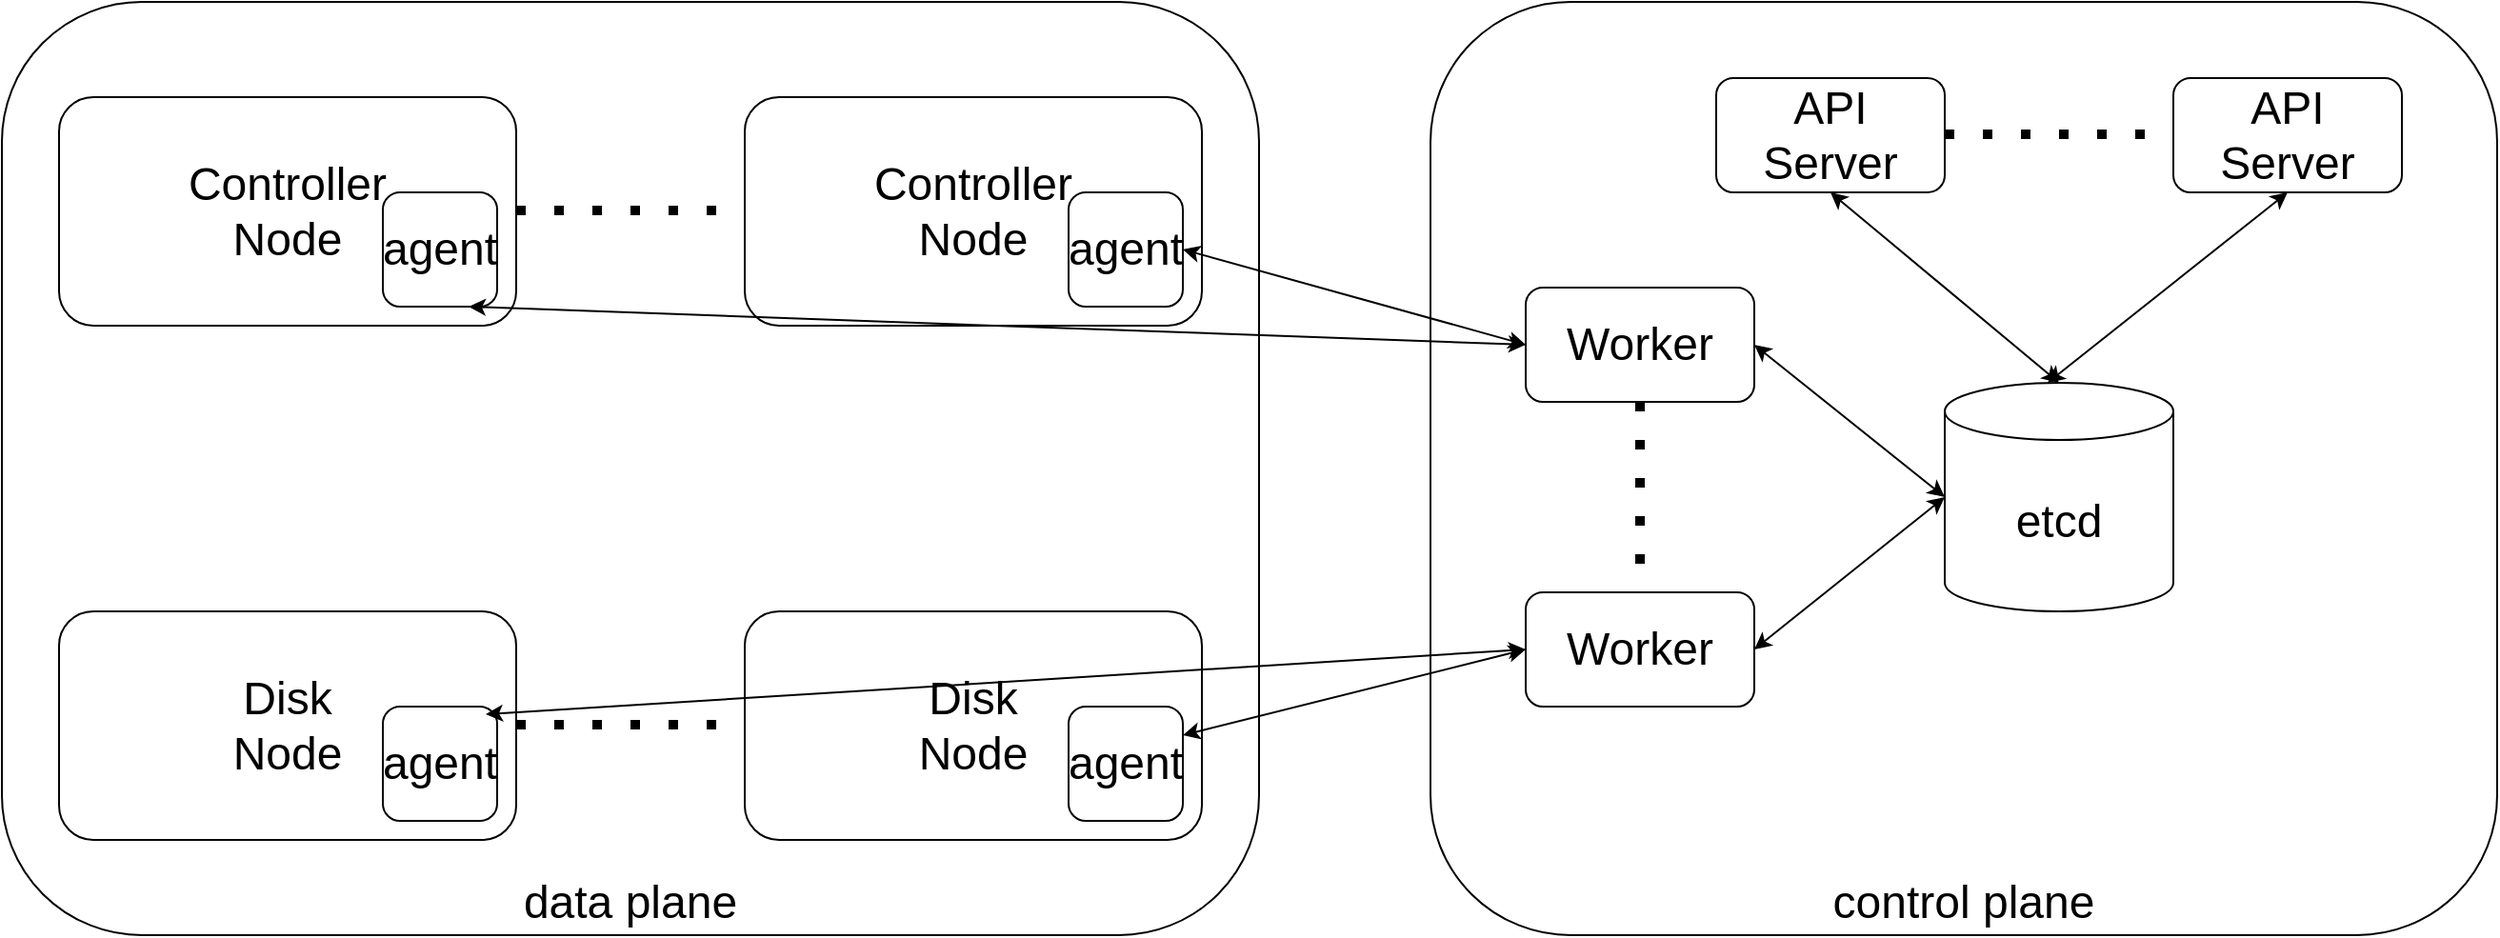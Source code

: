 <mxfile version="24.7.8">
  <diagram name="Page-1" id="okQUsLcCIn6qNMJXYvbM">
    <mxGraphModel dx="5430" dy="1203" grid="1" gridSize="10" guides="1" tooltips="1" connect="1" arrows="1" fold="1" page="1" pageScale="1" pageWidth="850" pageHeight="1100" math="0" shadow="0">
      <root>
        <mxCell id="0" />
        <mxCell id="1" parent="0" />
        <mxCell id="9Exgs-8T_yhyjxwNcJoH-32" value="&lt;font style=&quot;font-size: 24px;&quot;&gt;control plane&lt;/font&gt;" style="rounded=1;whiteSpace=wrap;html=1;verticalAlign=bottom;" vertex="1" parent="1">
          <mxGeometry x="-1360" y="120" width="560" height="490" as="geometry" />
        </mxCell>
        <mxCell id="9Exgs-8T_yhyjxwNcJoH-31" value="&lt;font style=&quot;font-size: 24px;&quot;&gt;data plane&lt;/font&gt;" style="rounded=1;whiteSpace=wrap;html=1;verticalAlign=bottom;" vertex="1" parent="1">
          <mxGeometry x="-2110" y="120" width="660" height="490" as="geometry" />
        </mxCell>
        <mxCell id="W3r3Beb9pAFpKh9yh-J--30" value="" style="endArrow=none;dashed=1;html=1;dashPattern=1 3;strokeWidth=5;rounded=0;exitX=0.5;exitY=1;exitDx=0;exitDy=0;entryX=0.5;entryY=0;entryDx=0;entryDy=0;" parent="1" source="9Exgs-8T_yhyjxwNcJoH-4" target="9Exgs-8T_yhyjxwNcJoH-8" edge="1">
          <mxGeometry width="50" height="50" relative="1" as="geometry">
            <mxPoint x="-1080" y="710" as="sourcePoint" />
            <mxPoint x="-960" y="710" as="targetPoint" />
          </mxGeometry>
        </mxCell>
        <mxCell id="9Exgs-8T_yhyjxwNcJoH-1" value="&lt;span style=&quot;font-size: 24px;&quot;&gt;API&lt;/span&gt;&lt;div&gt;&lt;span style=&quot;font-size: 24px;&quot;&gt;Server&lt;/span&gt;&lt;/div&gt;" style="rounded=1;whiteSpace=wrap;html=1;" vertex="1" parent="1">
          <mxGeometry x="-1210" y="160" width="120" height="60" as="geometry" />
        </mxCell>
        <mxCell id="9Exgs-8T_yhyjxwNcJoH-3" value="&lt;span style=&quot;font-size: 24px;&quot;&gt;API&lt;/span&gt;&lt;div&gt;&lt;span style=&quot;font-size: 24px;&quot;&gt;Server&lt;/span&gt;&lt;/div&gt;" style="rounded=1;whiteSpace=wrap;html=1;" vertex="1" parent="1">
          <mxGeometry x="-970" y="160" width="120" height="60" as="geometry" />
        </mxCell>
        <mxCell id="9Exgs-8T_yhyjxwNcJoH-4" value="&lt;span style=&quot;font-size: 24px;&quot;&gt;Worker&lt;/span&gt;" style="rounded=1;whiteSpace=wrap;html=1;" vertex="1" parent="1">
          <mxGeometry x="-1310" y="270" width="120" height="60" as="geometry" />
        </mxCell>
        <mxCell id="9Exgs-8T_yhyjxwNcJoH-7" value="" style="endArrow=none;dashed=1;html=1;dashPattern=1 3;strokeWidth=5;rounded=0;exitX=1;exitY=0.5;exitDx=0;exitDy=0;entryX=0;entryY=0.5;entryDx=0;entryDy=0;" edge="1" parent="1">
          <mxGeometry width="50" height="50" relative="1" as="geometry">
            <mxPoint x="-1090" y="189.5" as="sourcePoint" />
            <mxPoint x="-970" y="189.5" as="targetPoint" />
          </mxGeometry>
        </mxCell>
        <mxCell id="9Exgs-8T_yhyjxwNcJoH-8" value="&lt;span style=&quot;font-size: 24px;&quot;&gt;Worker&lt;/span&gt;" style="rounded=1;whiteSpace=wrap;html=1;" vertex="1" parent="1">
          <mxGeometry x="-1310" y="430" width="120" height="60" as="geometry" />
        </mxCell>
        <mxCell id="9Exgs-8T_yhyjxwNcJoH-9" value="&lt;font style=&quot;font-size: 24px;&quot;&gt;etcd&lt;/font&gt;" style="shape=cylinder3;whiteSpace=wrap;html=1;boundedLbl=1;backgroundOutline=1;size=15;" vertex="1" parent="1">
          <mxGeometry x="-1090" y="320" width="120" height="120" as="geometry" />
        </mxCell>
        <mxCell id="9Exgs-8T_yhyjxwNcJoH-11" value="" style="endArrow=classic;startArrow=classic;html=1;rounded=0;exitX=0.5;exitY=0;exitDx=0;exitDy=0;exitPerimeter=0;entryX=0.5;entryY=1;entryDx=0;entryDy=0;" edge="1" parent="1" source="9Exgs-8T_yhyjxwNcJoH-9" target="9Exgs-8T_yhyjxwNcJoH-1">
          <mxGeometry width="50" height="50" relative="1" as="geometry">
            <mxPoint x="-880" y="270" as="sourcePoint" />
            <mxPoint x="-830" y="220" as="targetPoint" />
          </mxGeometry>
        </mxCell>
        <mxCell id="9Exgs-8T_yhyjxwNcJoH-12" value="" style="endArrow=classic;startArrow=classic;html=1;rounded=0;exitX=0.45;exitY=0;exitDx=0;exitDy=0;exitPerimeter=0;entryX=0.5;entryY=1;entryDx=0;entryDy=0;" edge="1" parent="1" source="9Exgs-8T_yhyjxwNcJoH-9" target="9Exgs-8T_yhyjxwNcJoH-3">
          <mxGeometry width="50" height="50" relative="1" as="geometry">
            <mxPoint x="-1010" y="250" as="sourcePoint" />
            <mxPoint x="-830" y="220" as="targetPoint" />
          </mxGeometry>
        </mxCell>
        <mxCell id="9Exgs-8T_yhyjxwNcJoH-13" value="" style="endArrow=classic;startArrow=classic;html=1;rounded=0;exitX=1;exitY=0.5;exitDx=0;exitDy=0;entryX=0;entryY=0.5;entryDx=0;entryDy=0;entryPerimeter=0;" edge="1" parent="1" source="9Exgs-8T_yhyjxwNcJoH-8" target="9Exgs-8T_yhyjxwNcJoH-9">
          <mxGeometry width="50" height="50" relative="1" as="geometry">
            <mxPoint x="-880" y="270" as="sourcePoint" />
            <mxPoint x="-830" y="220" as="targetPoint" />
          </mxGeometry>
        </mxCell>
        <mxCell id="9Exgs-8T_yhyjxwNcJoH-17" value="" style="group" vertex="1" connectable="0" parent="1">
          <mxGeometry x="-1720" y="170" width="240" height="120" as="geometry" />
        </mxCell>
        <mxCell id="9Exgs-8T_yhyjxwNcJoH-5" value="&lt;font style=&quot;font-size: 24px;&quot;&gt;Controller&lt;br&gt;Node&lt;/font&gt;" style="rounded=1;whiteSpace=wrap;html=1;" vertex="1" parent="9Exgs-8T_yhyjxwNcJoH-17">
          <mxGeometry width="240" height="120" as="geometry" />
        </mxCell>
        <mxCell id="9Exgs-8T_yhyjxwNcJoH-15" value="&lt;font style=&quot;font-size: 24px;&quot;&gt;agent&lt;/font&gt;" style="rounded=1;whiteSpace=wrap;html=1;" vertex="1" parent="9Exgs-8T_yhyjxwNcJoH-17">
          <mxGeometry x="170" y="50" width="60" height="60" as="geometry" />
        </mxCell>
        <mxCell id="9Exgs-8T_yhyjxwNcJoH-18" value="" style="group" vertex="1" connectable="0" parent="1">
          <mxGeometry x="-1720" y="440" width="240" height="120" as="geometry" />
        </mxCell>
        <mxCell id="9Exgs-8T_yhyjxwNcJoH-6" value="&lt;font style=&quot;font-size: 24px;&quot;&gt;Disk&lt;br&gt;Node&lt;/font&gt;" style="rounded=1;whiteSpace=wrap;html=1;" vertex="1" parent="9Exgs-8T_yhyjxwNcJoH-18">
          <mxGeometry width="240" height="120" as="geometry" />
        </mxCell>
        <mxCell id="9Exgs-8T_yhyjxwNcJoH-16" value="&lt;font style=&quot;font-size: 24px;&quot;&gt;agent&lt;/font&gt;" style="rounded=1;whiteSpace=wrap;html=1;" vertex="1" parent="9Exgs-8T_yhyjxwNcJoH-18">
          <mxGeometry x="170" y="50" width="60" height="60" as="geometry" />
        </mxCell>
        <mxCell id="9Exgs-8T_yhyjxwNcJoH-19" value="" style="group" vertex="1" connectable="0" parent="1">
          <mxGeometry x="-2080" y="170" width="240" height="120" as="geometry" />
        </mxCell>
        <mxCell id="9Exgs-8T_yhyjxwNcJoH-20" value="&lt;font style=&quot;font-size: 24px;&quot;&gt;Controller&lt;br&gt;Node&lt;/font&gt;" style="rounded=1;whiteSpace=wrap;html=1;" vertex="1" parent="9Exgs-8T_yhyjxwNcJoH-19">
          <mxGeometry width="240" height="120" as="geometry" />
        </mxCell>
        <mxCell id="9Exgs-8T_yhyjxwNcJoH-21" value="&lt;font style=&quot;font-size: 24px;&quot;&gt;agent&lt;/font&gt;" style="rounded=1;whiteSpace=wrap;html=1;" vertex="1" parent="9Exgs-8T_yhyjxwNcJoH-19">
          <mxGeometry x="170" y="50" width="60" height="60" as="geometry" />
        </mxCell>
        <mxCell id="9Exgs-8T_yhyjxwNcJoH-22" value="" style="endArrow=none;dashed=1;html=1;dashPattern=1 3;strokeWidth=5;rounded=0;exitX=1;exitY=0.5;exitDx=0;exitDy=0;entryX=0;entryY=0.5;entryDx=0;entryDy=0;" edge="1" parent="1">
          <mxGeometry width="50" height="50" relative="1" as="geometry">
            <mxPoint x="-1840" y="229.5" as="sourcePoint" />
            <mxPoint x="-1720" y="229.5" as="targetPoint" />
          </mxGeometry>
        </mxCell>
        <mxCell id="9Exgs-8T_yhyjxwNcJoH-23" value="" style="group" vertex="1" connectable="0" parent="1">
          <mxGeometry x="-2080" y="440" width="240" height="120" as="geometry" />
        </mxCell>
        <mxCell id="9Exgs-8T_yhyjxwNcJoH-24" value="&lt;font style=&quot;font-size: 24px;&quot;&gt;Disk&lt;br&gt;Node&lt;/font&gt;" style="rounded=1;whiteSpace=wrap;html=1;" vertex="1" parent="9Exgs-8T_yhyjxwNcJoH-23">
          <mxGeometry width="240" height="120" as="geometry" />
        </mxCell>
        <mxCell id="9Exgs-8T_yhyjxwNcJoH-25" value="&lt;font style=&quot;font-size: 24px;&quot;&gt;agent&lt;/font&gt;" style="rounded=1;whiteSpace=wrap;html=1;" vertex="1" parent="9Exgs-8T_yhyjxwNcJoH-23">
          <mxGeometry x="170" y="50" width="60" height="60" as="geometry" />
        </mxCell>
        <mxCell id="9Exgs-8T_yhyjxwNcJoH-26" value="" style="endArrow=none;dashed=1;html=1;dashPattern=1 3;strokeWidth=5;rounded=0;exitX=1;exitY=0.5;exitDx=0;exitDy=0;entryX=0;entryY=0.5;entryDx=0;entryDy=0;" edge="1" parent="1">
          <mxGeometry width="50" height="50" relative="1" as="geometry">
            <mxPoint x="-1840" y="499.5" as="sourcePoint" />
            <mxPoint x="-1720" y="499.5" as="targetPoint" />
          </mxGeometry>
        </mxCell>
        <mxCell id="9Exgs-8T_yhyjxwNcJoH-27" value="" style="endArrow=classic;startArrow=classic;html=1;rounded=0;entryX=0;entryY=0.5;entryDx=0;entryDy=0;exitX=1;exitY=0.5;exitDx=0;exitDy=0;" edge="1" parent="1" source="9Exgs-8T_yhyjxwNcJoH-15" target="9Exgs-8T_yhyjxwNcJoH-4">
          <mxGeometry width="50" height="50" relative="1" as="geometry">
            <mxPoint x="-1640" y="260" as="sourcePoint" />
            <mxPoint x="-1590" y="210" as="targetPoint" />
          </mxGeometry>
        </mxCell>
        <mxCell id="9Exgs-8T_yhyjxwNcJoH-28" value="" style="endArrow=classic;startArrow=classic;html=1;rounded=0;entryX=0;entryY=0.5;entryDx=0;entryDy=0;exitX=0.75;exitY=1;exitDx=0;exitDy=0;" edge="1" parent="1" source="9Exgs-8T_yhyjxwNcJoH-21" target="9Exgs-8T_yhyjxwNcJoH-4">
          <mxGeometry width="50" height="50" relative="1" as="geometry">
            <mxPoint x="-1640" y="260" as="sourcePoint" />
            <mxPoint x="-1590" y="210" as="targetPoint" />
          </mxGeometry>
        </mxCell>
        <mxCell id="9Exgs-8T_yhyjxwNcJoH-29" value="" style="endArrow=classic;startArrow=classic;html=1;rounded=0;entryX=0;entryY=0.5;entryDx=0;entryDy=0;exitX=1;exitY=0.25;exitDx=0;exitDy=0;" edge="1" parent="1" source="9Exgs-8T_yhyjxwNcJoH-16" target="9Exgs-8T_yhyjxwNcJoH-8">
          <mxGeometry width="50" height="50" relative="1" as="geometry">
            <mxPoint x="-1640" y="260" as="sourcePoint" />
            <mxPoint x="-1590" y="210" as="targetPoint" />
          </mxGeometry>
        </mxCell>
        <mxCell id="9Exgs-8T_yhyjxwNcJoH-30" value="" style="endArrow=classic;startArrow=classic;html=1;rounded=0;entryX=0;entryY=0.5;entryDx=0;entryDy=0;exitX=0.9;exitY=0.067;exitDx=0;exitDy=0;exitPerimeter=0;" edge="1" parent="1" source="9Exgs-8T_yhyjxwNcJoH-25" target="9Exgs-8T_yhyjxwNcJoH-8">
          <mxGeometry width="50" height="50" relative="1" as="geometry">
            <mxPoint x="-1640" y="260" as="sourcePoint" />
            <mxPoint x="-1590" y="210" as="targetPoint" />
          </mxGeometry>
        </mxCell>
        <mxCell id="9Exgs-8T_yhyjxwNcJoH-34" value="" style="endArrow=classic;startArrow=classic;html=1;rounded=0;entryX=0;entryY=0.5;entryDx=0;entryDy=0;entryPerimeter=0;exitX=1;exitY=0.5;exitDx=0;exitDy=0;" edge="1" parent="1" source="9Exgs-8T_yhyjxwNcJoH-4" target="9Exgs-8T_yhyjxwNcJoH-9">
          <mxGeometry width="50" height="50" relative="1" as="geometry">
            <mxPoint x="-1640" y="260" as="sourcePoint" />
            <mxPoint x="-1590" y="210" as="targetPoint" />
          </mxGeometry>
        </mxCell>
      </root>
    </mxGraphModel>
  </diagram>
</mxfile>
